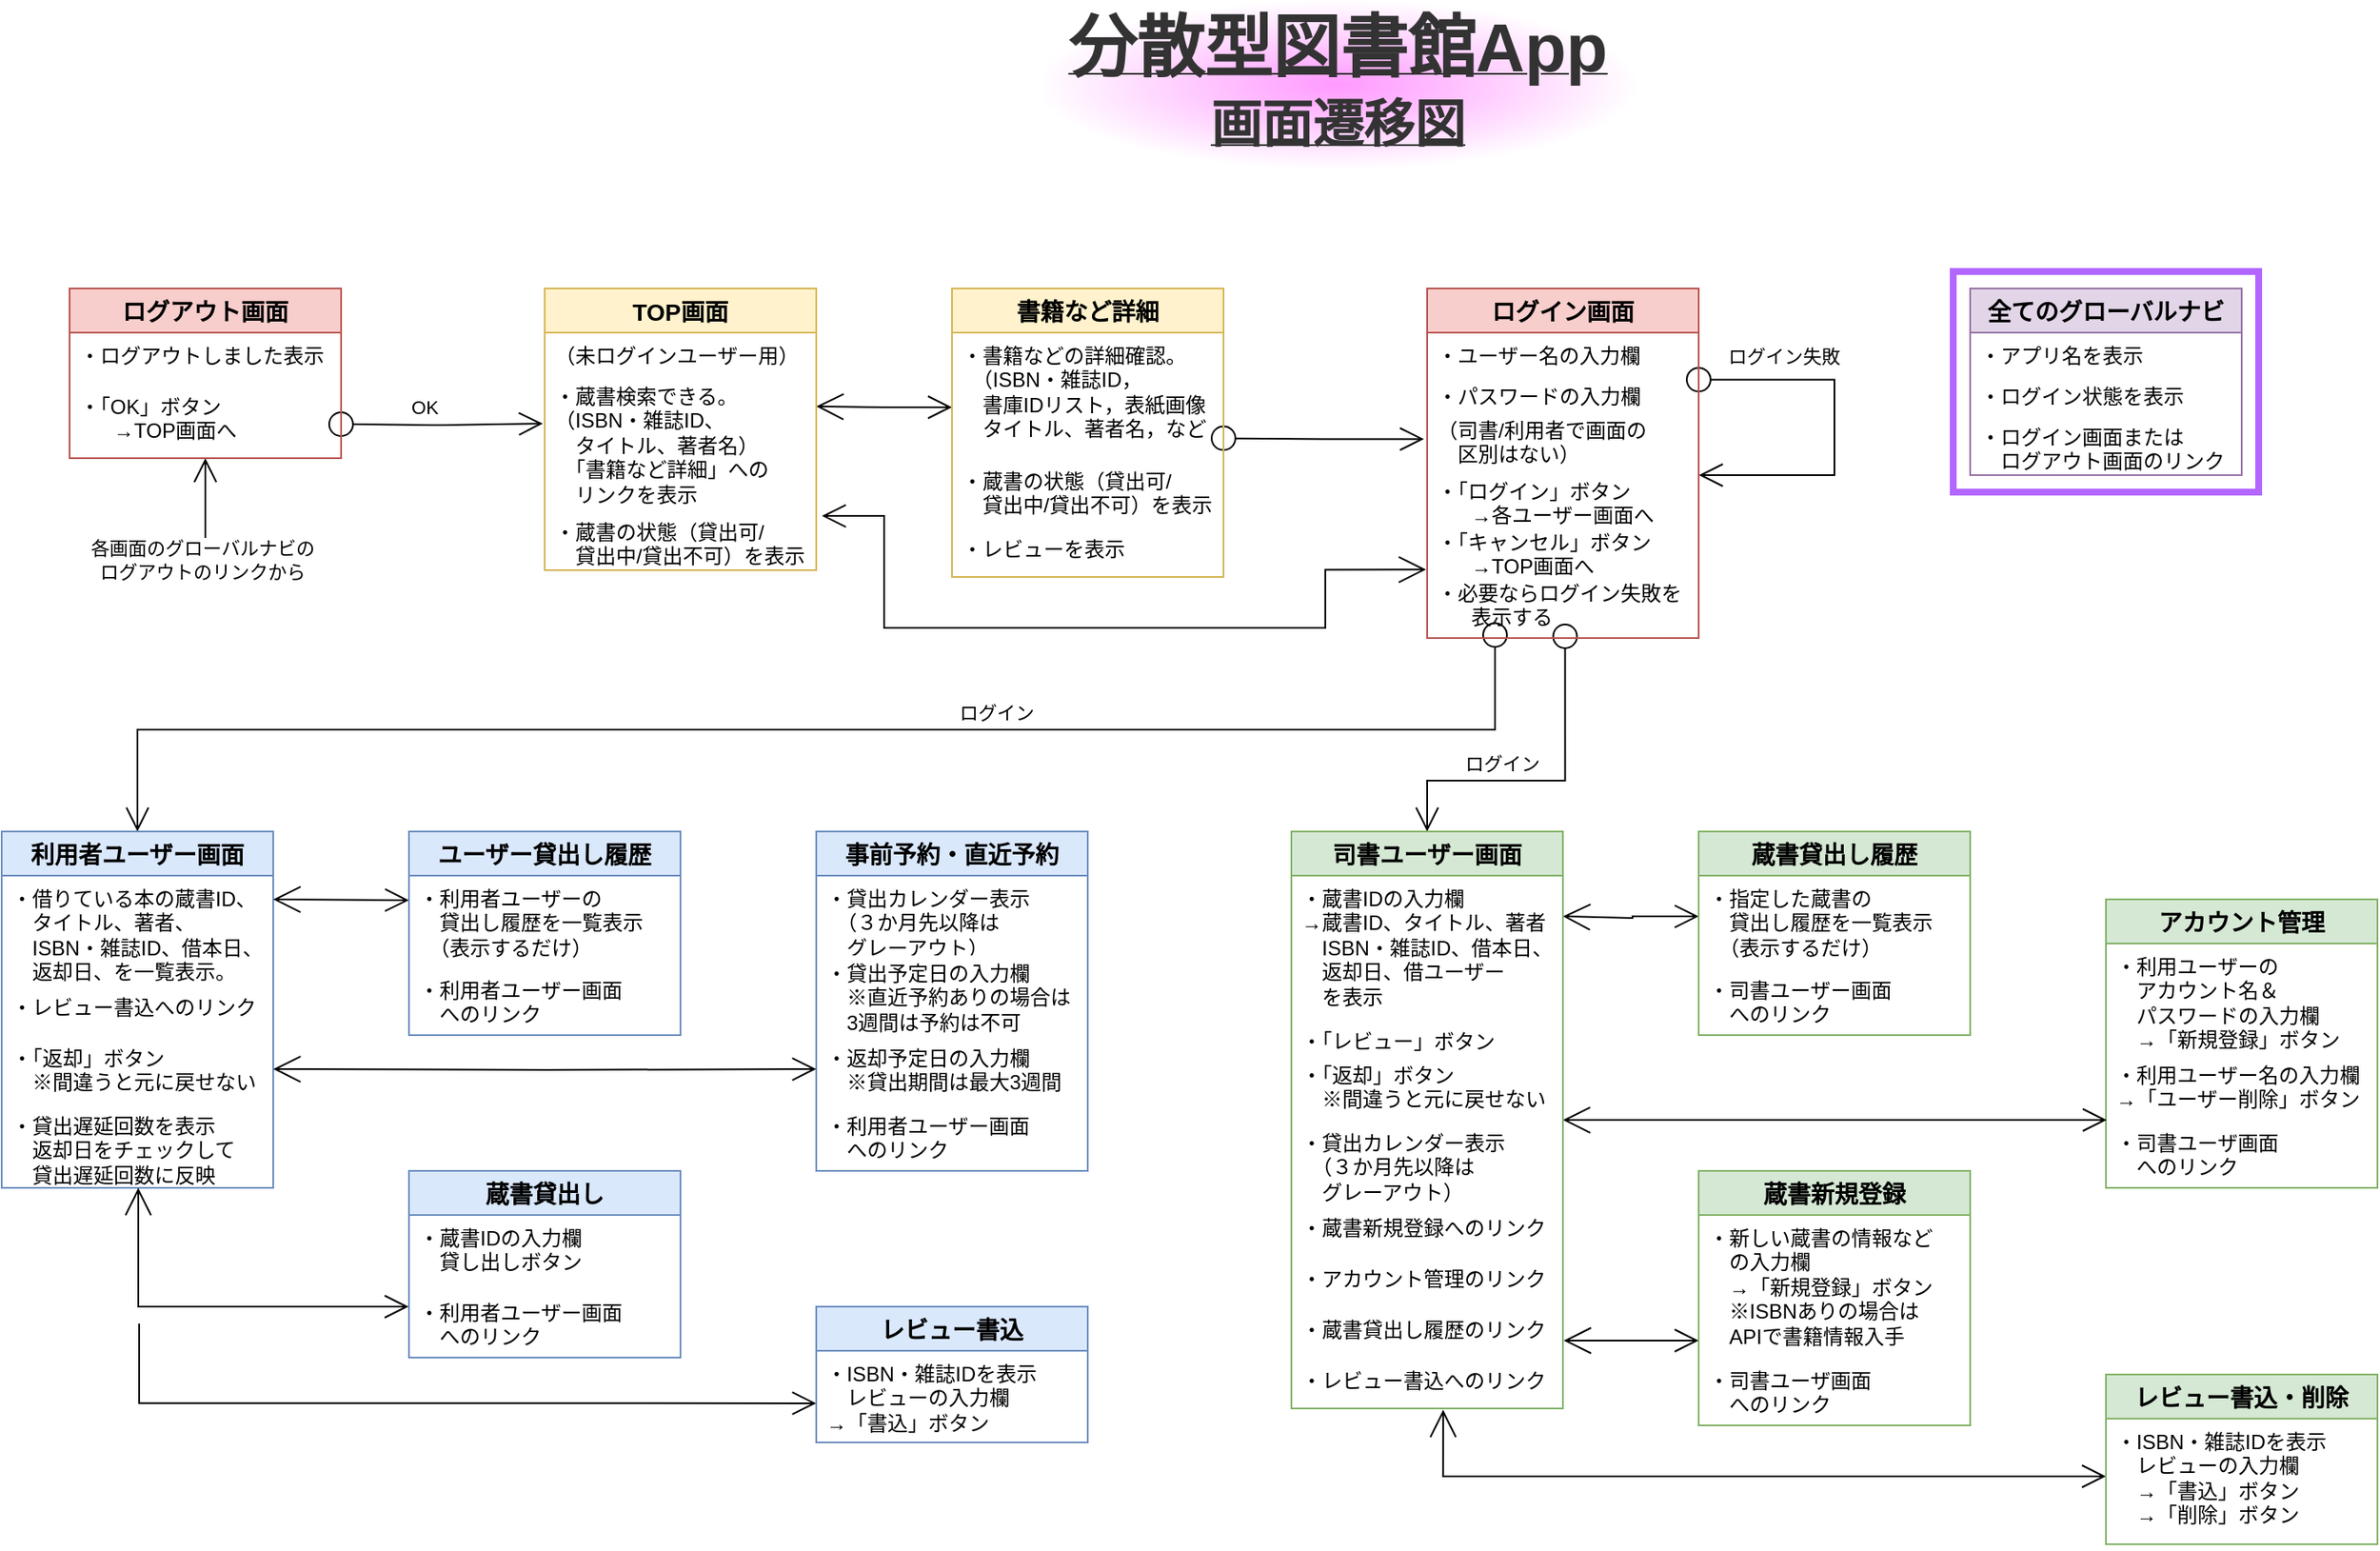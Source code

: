 <mxfile version="26.2.12">
  <diagram name="Page-1" id="efa7a0a1-bf9b-a30e-e6df-94a7791c09e9">
    <mxGraphModel grid="1" page="1" gridSize="10" guides="1" tooltips="1" connect="1" arrows="1" fold="1" pageScale="1" pageWidth="1654" pageHeight="1169" background="none" math="0" shadow="0">
      <root>
        <mxCell id="0" />
        <mxCell id="1" parent="0" />
        <mxCell id="20" value="&lt;p style=&quot;margin: 4px 0px 0px; text-decoration: underline;&quot;&gt;&lt;b style=&quot;&quot;&gt;&lt;font style=&quot;font-size: 40px;&quot;&gt;分散型図書館App&lt;/font&gt;&lt;/b&gt;&lt;/p&gt;&lt;p style=&quot;margin: 4px 0px 0px; text-decoration: underline;&quot;&gt;&lt;b style=&quot;&quot;&gt;&lt;font style=&quot;font-size: 30px;&quot;&gt;画面遷移図&lt;/font&gt;&lt;/b&gt;&lt;/p&gt;" style="verticalAlign=top;align=center;overflow=fill;fontSize=12;fontFamily=Helvetica;html=1;strokeColor=none;shadow=0;fillColor=#FF99FF;rounded=0;fontColor=#333333;gradientColor=#FFFFFF;gradientDirection=radial;glass=0;" vertex="1" parent="1">
          <mxGeometry x="650" y="30" width="355" height="100" as="geometry" />
        </mxCell>
        <mxCell id="cY-1yqoEfhJSKRyBjSnI-115" value="" style="endArrow=open;endSize=12;startArrow=open;startSize=14;startFill=0;edgeStyle=orthogonalEdgeStyle;rounded=0;endFill=0;exitX=1.019;exitY=0.059;exitDx=0;exitDy=0;exitPerimeter=0;" edge="1" parent="1">
          <mxGeometry as="geometry">
            <mxPoint x="520" y="269.473" as="sourcePoint" />
            <mxPoint x="600" y="270" as="targetPoint" />
          </mxGeometry>
        </mxCell>
        <mxCell id="cY-1yqoEfhJSKRyBjSnI-119" value="" style="endArrow=open;endSize=12;startArrow=open;startSize=14;startFill=0;edgeStyle=orthogonalEdgeStyle;rounded=0;endFill=0;exitX=-0.004;exitY=0.872;exitDx=0;exitDy=0;exitPerimeter=0;entryX=1.021;entryY=0.755;entryDx=0;entryDy=0;entryPerimeter=0;" edge="1" parent="1">
          <mxGeometry x="389.36" y="350" as="geometry">
            <mxPoint x="879.36" y="365.68" as="sourcePoint" />
            <mxPoint x="523.36" y="334.013" as="targetPoint" />
            <Array as="points">
              <mxPoint x="820" y="366" />
              <mxPoint x="820" y="400" />
              <mxPoint x="560" y="400" />
              <mxPoint x="560" y="334" />
            </Array>
          </mxGeometry>
        </mxCell>
        <mxCell id="cY-1yqoEfhJSKRyBjSnI-120" value="" style="endArrow=open;endSize=12;startArrow=oval;startSize=14;startFill=0;edgeStyle=orthogonalEdgeStyle;rounded=0;endFill=0;exitX=0.25;exitY=0.956;exitDx=0;exitDy=0;entryX=0.5;entryY=0;entryDx=0;entryDy=0;exitPerimeter=0;" edge="1" parent="1" source="nrbHsKaJ4wWg0wiDeWLV-51" target="nrbHsKaJ4wWg0wiDeWLV-52">
          <mxGeometry as="geometry">
            <mxPoint x="920" y="390" as="sourcePoint" />
            <mxPoint x="240" y="480" as="targetPoint" />
            <Array as="points">
              <mxPoint x="920" y="460" />
              <mxPoint x="120" y="460" />
            </Array>
          </mxGeometry>
        </mxCell>
        <mxCell id="cY-1yqoEfhJSKRyBjSnI-144" value="ログイン" style="edgeLabel;html=1;align=center;verticalAlign=middle;resizable=0;points=[];" vertex="1" connectable="0" parent="cY-1yqoEfhJSKRyBjSnI-120">
          <mxGeometry relative="1" as="geometry">
            <mxPoint x="108" y="-10" as="offset" />
          </mxGeometry>
        </mxCell>
        <mxCell id="cY-1yqoEfhJSKRyBjSnI-124" value="" style="endArrow=open;endSize=12;startArrow=oval;startSize=14;startFill=0;edgeStyle=orthogonalEdgeStyle;rounded=0;endFill=0;entryX=-0.007;entryY=0.37;entryDx=0;entryDy=0;entryPerimeter=0;" edge="1" parent="1" target="nrbHsKaJ4wWg0wiDeWLV-36">
          <mxGeometry as="geometry">
            <mxPoint x="240" y="280" as="sourcePoint" />
            <mxPoint x="360" y="260.53" as="targetPoint" />
          </mxGeometry>
        </mxCell>
        <mxCell id="cY-1yqoEfhJSKRyBjSnI-125" value="OK" style="edgeLabel;html=1;align=center;verticalAlign=middle;resizable=0;points=[];" vertex="1" connectable="0" parent="cY-1yqoEfhJSKRyBjSnI-124">
          <mxGeometry relative="1" as="geometry">
            <mxPoint x="-11" y="-11" as="offset" />
          </mxGeometry>
        </mxCell>
        <mxCell id="cY-1yqoEfhJSKRyBjSnI-131" value="" style="endArrow=open;endSize=12;startArrow=none;startSize=14;startFill=0;edgeStyle=orthogonalEdgeStyle;rounded=0;endFill=0;entryX=0.513;entryY=1.08;entryDx=0;entryDy=0;entryPerimeter=0;" edge="1" parent="1">
          <mxGeometry as="geometry">
            <mxPoint x="160" y="350" as="sourcePoint" />
            <mxPoint x="160" y="300" as="targetPoint" />
          </mxGeometry>
        </mxCell>
        <mxCell id="nrbHsKaJ4wWg0wiDeWLV-94" value="各画面のグローバルナビの&lt;div&gt;ログアウトのリンクから&lt;/div&gt;" style="edgeLabel;html=1;align=center;verticalAlign=middle;resizable=0;points=[];" connectable="0" vertex="1" parent="cY-1yqoEfhJSKRyBjSnI-131">
          <mxGeometry relative="1" as="geometry">
            <mxPoint x="-2" y="35" as="offset" />
          </mxGeometry>
        </mxCell>
        <mxCell id="cY-1yqoEfhJSKRyBjSnI-142" value="" style="endArrow=open;endSize=12;startArrow=oval;startSize=14;startFill=0;edgeStyle=orthogonalEdgeStyle;rounded=0;endFill=0;entryX=0.5;entryY=0;entryDx=0;entryDy=0;exitX=0.508;exitY=0.975;exitDx=0;exitDy=0;exitPerimeter=0;" edge="1" parent="1" source="nrbHsKaJ4wWg0wiDeWLV-51" target="vX_4dW7MwvL4V05lAI9i-48">
          <mxGeometry as="geometry">
            <mxPoint x="960" y="390" as="sourcePoint" />
            <mxPoint x="680" y="520" as="targetPoint" />
            <Array as="points">
              <mxPoint x="961" y="490" />
              <mxPoint x="880" y="490" />
            </Array>
          </mxGeometry>
        </mxCell>
        <mxCell id="cY-1yqoEfhJSKRyBjSnI-145" value="ログイン" style="edgeLabel;html=1;align=center;verticalAlign=middle;resizable=0;points=[];" vertex="1" connectable="0" parent="cY-1yqoEfhJSKRyBjSnI-142">
          <mxGeometry relative="1" as="geometry">
            <mxPoint x="-25" y="-10" as="offset" />
          </mxGeometry>
        </mxCell>
        <mxCell id="WFiMrmYaCdMbcwJMLZAg-29" value="" style="endArrow=open;endSize=12;startArrow=oval;startSize=14;startFill=0;edgeStyle=orthogonalEdgeStyle;rounded=0;endFill=0;exitX=1.018;exitY=0.316;exitDx=0;exitDy=0;exitPerimeter=0;" edge="1" parent="1">
          <mxGeometry as="geometry">
            <mxPoint x="1040" y="253.72" as="sourcePoint" />
            <mxPoint x="1040.12" y="310" as="targetPoint" />
            <Array as="points">
              <mxPoint x="1120" y="254" />
              <mxPoint x="1120" y="310" />
            </Array>
          </mxGeometry>
        </mxCell>
        <mxCell id="WFiMrmYaCdMbcwJMLZAg-30" value="ログイン失敗" style="edgeLabel;html=1;align=center;verticalAlign=middle;resizable=0;points=[];" vertex="1" connectable="0" parent="WFiMrmYaCdMbcwJMLZAg-29">
          <mxGeometry relative="1" as="geometry">
            <mxPoint x="-30" y="-42" as="offset" />
          </mxGeometry>
        </mxCell>
        <mxCell id="mkv9fkLp9Ms-F_vhzMfG-32" value="" style="endArrow=open;endSize=12;startArrow=oval;startSize=14;startFill=0;edgeStyle=orthogonalEdgeStyle;rounded=0;endFill=0;exitX=1.019;exitY=0.059;exitDx=0;exitDy=0;exitPerimeter=0;entryX=-0.012;entryY=0.467;entryDx=0;entryDy=0;entryPerimeter=0;" edge="1" parent="1">
          <mxGeometry as="geometry">
            <mxPoint x="760" y="288.253" as="sourcePoint" />
            <mxPoint x="878.08" y="288.73" as="targetPoint" />
          </mxGeometry>
        </mxCell>
        <mxCell id="nrbHsKaJ4wWg0wiDeWLV-29" value="ログアウト画面" style="swimlane;fontStyle=1;childLayout=stackLayout;horizontal=1;startSize=26;horizontalStack=0;resizeParent=1;resizeParentMax=0;resizeLast=0;collapsible=1;marginBottom=0;align=center;fontSize=14;fillColor=#f8cecc;strokeColor=#b85450;" vertex="1" parent="1">
          <mxGeometry x="80" y="200" width="160" height="100" as="geometry" />
        </mxCell>
        <mxCell id="nrbHsKaJ4wWg0wiDeWLV-30" value="&lt;span style=&quot;text-wrap-mode: nowrap;&quot;&gt;・ログアウトしました表示&lt;/span&gt;" style="text;strokeColor=none;fillColor=none;spacingLeft=4;spacingRight=4;overflow=hidden;rotatable=0;points=[[0,0.5],[1,0.5]];portConstraint=eastwest;fontSize=12;whiteSpace=wrap;html=1;" vertex="1" parent="nrbHsKaJ4wWg0wiDeWLV-29">
          <mxGeometry y="26" width="160" height="30" as="geometry" />
        </mxCell>
        <mxCell id="nrbHsKaJ4wWg0wiDeWLV-32" value="・&lt;span style=&quot;background-color: transparent; text-wrap-mode: nowrap; color: light-dark(rgb(0, 0, 0), rgb(255, 255, 255));&quot;&gt;「OK」ボタン&lt;/span&gt;&lt;p style=&quot;text-wrap-mode: nowrap; margin: 0px 0px 0px 8px;&quot;&gt;　→TOP画面へ&lt;/p&gt;" style="text;strokeColor=none;fillColor=none;spacingLeft=4;spacingRight=4;overflow=hidden;rotatable=0;points=[[0,0.5],[1,0.5]];portConstraint=eastwest;fontSize=12;whiteSpace=wrap;html=1;" vertex="1" parent="nrbHsKaJ4wWg0wiDeWLV-29">
          <mxGeometry y="56" width="160" height="44" as="geometry" />
        </mxCell>
        <mxCell id="nrbHsKaJ4wWg0wiDeWLV-33" value="TOP画面" style="swimlane;fontStyle=1;childLayout=stackLayout;horizontal=1;startSize=26;horizontalStack=0;resizeParent=1;resizeParentMax=0;resizeLast=0;collapsible=1;marginBottom=0;align=center;fontSize=14;fillColor=#fff2cc;strokeColor=#d6b656;" vertex="1" parent="1">
          <mxGeometry x="360" y="200" width="160" height="166" as="geometry" />
        </mxCell>
        <mxCell id="nrbHsKaJ4wWg0wiDeWLV-34" value="&lt;span style=&quot;text-wrap-mode: nowrap;&quot;&gt;（未ログインユーザー用）&lt;/span&gt;" style="text;strokeColor=none;fillColor=none;spacingLeft=4;spacingRight=4;overflow=hidden;rotatable=0;points=[[0,0.5],[1,0.5]];portConstraint=eastwest;fontSize=12;whiteSpace=wrap;html=1;" vertex="1" parent="nrbHsKaJ4wWg0wiDeWLV-33">
          <mxGeometry y="26" width="160" height="24" as="geometry" />
        </mxCell>
        <mxCell id="nrbHsKaJ4wWg0wiDeWLV-36" value="・&lt;span style=&quot;text-wrap-mode: nowrap;&quot;&gt;蔵書検索できる。&lt;/span&gt;&lt;div&gt;&lt;span style=&quot;text-wrap-mode: nowrap; background-color: transparent; color: light-dark(rgb(0, 0, 0), rgb(255, 255, 255));&quot;&gt;（&lt;/span&gt;&lt;span style=&quot;text-wrap-mode: nowrap; background-color: transparent; color: light-dark(rgb(0, 0, 0), rgb(255, 255, 255));&quot;&gt;ISBN・雑誌ID、&lt;/span&gt;&lt;/div&gt;&lt;div&gt;&lt;span style=&quot;text-wrap-mode: nowrap; background-color: transparent; color: light-dark(rgb(0, 0, 0), rgb(255, 255, 255));&quot;&gt;　タイトル、著者名&lt;/span&gt;&lt;span style=&quot;text-wrap-mode: nowrap; background-color: transparent; color: light-dark(rgb(0, 0, 0), rgb(255, 255, 255));&quot;&gt;）&lt;/span&gt;&lt;/div&gt;&lt;div&gt;&lt;span style=&quot;background-color: transparent; color: light-dark(rgb(0, 0, 0), rgb(255, 255, 255)); text-wrap-mode: nowrap;&quot;&gt;　「書籍など詳細」への&lt;/span&gt;&lt;/div&gt;&lt;div&gt;&lt;span style=&quot;background-color: transparent; color: light-dark(rgb(0, 0, 0), rgb(255, 255, 255)); text-wrap-mode: nowrap;&quot;&gt;　リンクを表示&lt;/span&gt;&lt;/div&gt;" style="text;strokeColor=none;fillColor=none;spacingLeft=4;spacingRight=4;overflow=hidden;rotatable=0;points=[[0,0.5],[1,0.5]];portConstraint=eastwest;fontSize=12;whiteSpace=wrap;html=1;" vertex="1" parent="nrbHsKaJ4wWg0wiDeWLV-33">
          <mxGeometry y="50" width="160" height="80" as="geometry" />
        </mxCell>
        <mxCell id="nrbHsKaJ4wWg0wiDeWLV-35" value="・&lt;span style=&quot;text-wrap-mode: nowrap; background-color: transparent; color: light-dark(rgb(0, 0, 0), rgb(255, 255, 255));&quot;&gt;蔵書の状態（貸出可/&lt;/span&gt;&lt;div&gt;&lt;span style=&quot;text-wrap-mode: nowrap; background-color: transparent; color: light-dark(rgb(0, 0, 0), rgb(255, 255, 255));&quot;&gt;　貸出中/&lt;/span&gt;&lt;span style=&quot;text-wrap-mode: nowrap; background-color: transparent; color: light-dark(rgb(0, 0, 0), rgb(255, 255, 255));&quot;&gt;貸出不可）を表示&lt;/span&gt;&lt;/div&gt;" style="text;strokeColor=none;fillColor=none;spacingLeft=4;spacingRight=4;overflow=hidden;rotatable=0;points=[[0,0.5],[1,0.5]];portConstraint=eastwest;fontSize=12;whiteSpace=wrap;html=1;" vertex="1" parent="nrbHsKaJ4wWg0wiDeWLV-33">
          <mxGeometry y="130" width="160" height="36" as="geometry" />
        </mxCell>
        <mxCell id="nrbHsKaJ4wWg0wiDeWLV-39" value="書籍など詳細" style="swimlane;fontStyle=1;childLayout=stackLayout;horizontal=1;startSize=26;horizontalStack=0;resizeParent=1;resizeParentMax=0;resizeLast=0;collapsible=1;marginBottom=0;align=center;fontSize=14;fillColor=#fff2cc;strokeColor=#d6b656;" vertex="1" parent="1">
          <mxGeometry x="600" y="200" width="160" height="170" as="geometry" />
        </mxCell>
        <mxCell id="nrbHsKaJ4wWg0wiDeWLV-40" value="&lt;span style=&quot;text-wrap-mode: nowrap;&quot;&gt;・&lt;/span&gt;&lt;span style=&quot;background-color: transparent; color: light-dark(rgb(0, 0, 0), rgb(255, 255, 255)); text-wrap-mode: nowrap;&quot;&gt;書籍などの詳細確認。&lt;/span&gt;&lt;div&gt;&lt;span style=&quot;text-wrap-mode: nowrap; background-color: transparent; color: light-dark(rgb(0, 0, 0), rgb(255, 255, 255));&quot;&gt;　（ISBN・雑誌ID，&lt;/span&gt;&lt;/div&gt;&lt;div&gt;&lt;span style=&quot;text-wrap-mode: nowrap; background-color: transparent; color: light-dark(rgb(0, 0, 0), rgb(255, 255, 255));&quot;&gt;　書庫IDリスト，表紙画像&lt;/span&gt;&lt;/div&gt;&lt;div&gt;&lt;span style=&quot;background-color: transparent; text-wrap-mode: nowrap; color: light-dark(rgb(0, 0, 0), rgb(255, 255, 255));&quot;&gt;　タイトル、著者名，など&lt;/span&gt;&lt;/div&gt;" style="text;strokeColor=none;fillColor=none;spacingLeft=4;spacingRight=4;overflow=hidden;rotatable=0;points=[[0,0.5],[1,0.5]];portConstraint=eastwest;fontSize=12;whiteSpace=wrap;html=1;" vertex="1" parent="nrbHsKaJ4wWg0wiDeWLV-39">
          <mxGeometry y="26" width="160" height="74" as="geometry" />
        </mxCell>
        <mxCell id="iXQRbrCyZmEMHn_0jFZ1-22" value="・&lt;span style=&quot;text-wrap-mode: nowrap; background-color: transparent; color: light-dark(rgb(0, 0, 0), rgb(255, 255, 255));&quot;&gt;蔵書の状態（貸出可/&lt;/span&gt;&lt;div&gt;&lt;span style=&quot;text-wrap-mode: nowrap; background-color: transparent; color: light-dark(rgb(0, 0, 0), rgb(255, 255, 255));&quot;&gt;　貸出中/&lt;/span&gt;&lt;span style=&quot;text-wrap-mode: nowrap; background-color: transparent; color: light-dark(rgb(0, 0, 0), rgb(255, 255, 255));&quot;&gt;貸出不可）を表示&lt;/span&gt;&lt;/div&gt;" style="text;strokeColor=none;fillColor=none;spacingLeft=4;spacingRight=4;overflow=hidden;rotatable=0;points=[[0,0.5],[1,0.5]];portConstraint=eastwest;fontSize=12;whiteSpace=wrap;html=1;" vertex="1" parent="nrbHsKaJ4wWg0wiDeWLV-39">
          <mxGeometry y="100" width="160" height="40" as="geometry" />
        </mxCell>
        <mxCell id="iXQRbrCyZmEMHn_0jFZ1-20" value="・レビュー&lt;span style=&quot;background-color: transparent; color: light-dark(rgb(0, 0, 0), rgb(255, 255, 255)); text-wrap-mode: nowrap;&quot;&gt;を表示&lt;/span&gt;" style="text;strokeColor=none;fillColor=none;spacingLeft=4;spacingRight=4;overflow=hidden;rotatable=0;points=[[0,0.5],[1,0.5]];portConstraint=eastwest;fontSize=12;whiteSpace=wrap;html=1;" vertex="1" parent="nrbHsKaJ4wWg0wiDeWLV-39">
          <mxGeometry y="140" width="160" height="30" as="geometry" />
        </mxCell>
        <mxCell id="nrbHsKaJ4wWg0wiDeWLV-45" value="ログイン画面" style="swimlane;fontStyle=1;childLayout=stackLayout;horizontal=1;startSize=26;horizontalStack=0;resizeParent=1;resizeParentMax=0;resizeLast=0;collapsible=1;marginBottom=0;align=center;fontSize=14;fillColor=#f8cecc;strokeColor=#b85450;" vertex="1" parent="1">
          <mxGeometry x="880" y="200" width="160" height="206" as="geometry" />
        </mxCell>
        <mxCell id="nrbHsKaJ4wWg0wiDeWLV-46" value="&lt;span style=&quot;text-wrap-mode: nowrap;&quot;&gt;・&lt;/span&gt;&lt;span style=&quot;text-wrap-mode: nowrap;&quot;&gt;ユーザー名の入力欄&lt;/span&gt;" style="text;strokeColor=none;fillColor=none;spacingLeft=4;spacingRight=4;overflow=hidden;rotatable=0;points=[[0,0.5],[1,0.5]];portConstraint=eastwest;fontSize=12;whiteSpace=wrap;html=1;" vertex="1" parent="nrbHsKaJ4wWg0wiDeWLV-45">
          <mxGeometry y="26" width="160" height="24" as="geometry" />
        </mxCell>
        <mxCell id="nrbHsKaJ4wWg0wiDeWLV-47" value="・&lt;span style=&quot;text-wrap-mode: nowrap;&quot;&gt;パスワードの入力欄&lt;/span&gt;" style="text;strokeColor=none;fillColor=none;spacingLeft=4;spacingRight=4;overflow=hidden;rotatable=0;points=[[0,0.5],[1,0.5]];portConstraint=eastwest;fontSize=12;whiteSpace=wrap;html=1;" vertex="1" parent="nrbHsKaJ4wWg0wiDeWLV-45">
          <mxGeometry y="50" width="160" height="20" as="geometry" />
        </mxCell>
        <mxCell id="nrbHsKaJ4wWg0wiDeWLV-48" value="&lt;span style=&quot;color: light-dark(rgb(0, 0, 0), rgb(237, 237, 237)); background-color: transparent;&quot;&gt;（&lt;/span&gt;&lt;span style=&quot;color: light-dark(rgb(0, 0, 0), rgb(237, 237, 237)); text-wrap-mode: nowrap; background-color: transparent;&quot;&gt;司書/利用者で画面の&lt;/span&gt;&lt;div&gt;&lt;span style=&quot;color: light-dark(rgb(0, 0, 0), rgb(237, 237, 237)); text-wrap-mode: nowrap; background-color: transparent;&quot;&gt;　区別はない）&lt;/span&gt;&lt;/div&gt;" style="text;strokeColor=none;fillColor=none;spacingLeft=4;spacingRight=4;overflow=hidden;rotatable=0;points=[[0,0.5],[1,0.5]];portConstraint=eastwest;fontSize=12;whiteSpace=wrap;html=1;" vertex="1" parent="nrbHsKaJ4wWg0wiDeWLV-45">
          <mxGeometry y="70" width="160" height="36" as="geometry" />
        </mxCell>
        <mxCell id="nrbHsKaJ4wWg0wiDeWLV-49" value="・&lt;span style=&quot;color: light-dark(rgb(0, 0, 0), rgb(237, 237, 237)); text-wrap-mode: nowrap; background-color: transparent;&quot;&gt;「ログイン」ボタン&lt;/span&gt;&lt;p style=&quot;text-wrap-mode: nowrap; margin: 0px 0px 0px 8px;&quot;&gt;&lt;font style=&quot;color: rgb(0, 0, 0);&quot;&gt;　→各ユーザー画面へ&lt;/font&gt;&lt;/p&gt;" style="text;strokeColor=none;fillColor=none;spacingLeft=4;spacingRight=4;overflow=hidden;rotatable=0;points=[[0,0.5],[1,0.5]];portConstraint=eastwest;fontSize=12;whiteSpace=wrap;html=1;" vertex="1" parent="nrbHsKaJ4wWg0wiDeWLV-45">
          <mxGeometry y="106" width="160" height="30" as="geometry" />
        </mxCell>
        <mxCell id="nrbHsKaJ4wWg0wiDeWLV-50" value="・&lt;span style=&quot;color: light-dark(rgb(0, 0, 0), rgb(237, 237, 237)); text-wrap-mode: nowrap; background-color: transparent;&quot;&gt;「キャンセル」ボタン&lt;/span&gt;&lt;p style=&quot;text-wrap-mode: nowrap; margin: 0px 0px 0px 8px;&quot;&gt;&lt;font style=&quot;color: rgb(0, 0, 0);&quot;&gt;　→TOP画面へ&lt;/font&gt;&lt;/p&gt;" style="text;strokeColor=none;fillColor=none;spacingLeft=4;spacingRight=4;overflow=hidden;rotatable=0;points=[[0,0.5],[1,0.5]];portConstraint=eastwest;fontSize=12;whiteSpace=wrap;html=1;" vertex="1" parent="nrbHsKaJ4wWg0wiDeWLV-45">
          <mxGeometry y="136" width="160" height="30" as="geometry" />
        </mxCell>
        <mxCell id="nrbHsKaJ4wWg0wiDeWLV-51" value="・&lt;span style=&quot;color: light-dark(rgb(0, 0, 0), rgb(237, 237, 237)); text-wrap-mode: nowrap; background-color: transparent;&quot;&gt;必要ならログイン失敗を&lt;/span&gt;&lt;p style=&quot;text-wrap-mode: nowrap; margin: 0px 0px 0px 8px;&quot;&gt;&lt;font style=&quot;color: rgb(0, 0, 0);&quot;&gt;　表示する&lt;/font&gt;&lt;/p&gt;" style="text;strokeColor=none;fillColor=none;spacingLeft=4;spacingRight=4;overflow=hidden;rotatable=0;points=[[0,0.5],[1,0.5]];portConstraint=eastwest;fontSize=12;whiteSpace=wrap;html=1;" vertex="1" parent="nrbHsKaJ4wWg0wiDeWLV-45">
          <mxGeometry y="166" width="160" height="40" as="geometry" />
        </mxCell>
        <mxCell id="nrbHsKaJ4wWg0wiDeWLV-52" value="利用者ユーザー画面" style="swimlane;fontStyle=1;childLayout=stackLayout;horizontal=1;startSize=26;horizontalStack=0;resizeParent=1;resizeParentMax=0;resizeLast=0;collapsible=1;marginBottom=0;align=center;fontSize=14;fillColor=#dae8fc;strokeColor=#6c8ebf;" vertex="1" parent="1">
          <mxGeometry x="40" y="520" width="160" height="210" as="geometry" />
        </mxCell>
        <mxCell id="nrbHsKaJ4wWg0wiDeWLV-53" value="&lt;span style=&quot;text-wrap-mode: nowrap;&quot;&gt;・&lt;/span&gt;&lt;span style=&quot;text-wrap-mode: nowrap; background-color: transparent; color: light-dark(rgb(0, 0, 0), rgb(255, 255, 255));&quot;&gt;借りている本の蔵書ID、&lt;/span&gt;&lt;div&gt;&lt;span style=&quot;text-wrap-mode: nowrap; background-color: transparent; color: light-dark(rgb(0, 0, 0), rgb(255, 255, 255));&quot;&gt;　タイトル、&lt;/span&gt;&lt;span style=&quot;text-wrap-mode: nowrap; background-color: transparent; color: light-dark(rgb(0, 0, 0), rgb(255, 255, 255));&quot;&gt;著者、&lt;/span&gt;&lt;/div&gt;&lt;div&gt;&lt;span style=&quot;text-wrap-mode: nowrap; background-color: transparent; color: light-dark(rgb(0, 0, 0), rgb(255, 255, 255));&quot;&gt;　ISBN・雑誌ID、&lt;/span&gt;&lt;span style=&quot;background-color: transparent; color: light-dark(rgb(0, 0, 0), rgb(255, 255, 255)); text-wrap-mode: nowrap;&quot;&gt;借本日、&lt;/span&gt;&lt;/div&gt;&lt;div&gt;&lt;span style=&quot;background-color: transparent; color: light-dark(rgb(0, 0, 0), rgb(255, 255, 255)); text-wrap-mode: nowrap;&quot;&gt;　&lt;/span&gt;&lt;span style=&quot;background-color: transparent; color: light-dark(rgb(0, 0, 0), rgb(255, 255, 255)); text-wrap-mode: nowrap;&quot;&gt;返却日、&lt;/span&gt;&lt;span style=&quot;background-color: transparent; color: light-dark(rgb(0, 0, 0), rgb(255, 255, 255)); text-wrap-mode: nowrap;&quot;&gt;を&lt;/span&gt;&lt;span style=&quot;background-color: transparent; color: light-dark(rgb(0, 0, 0), rgb(255, 255, 255)); text-wrap-mode: nowrap;&quot;&gt;一覧表示。&lt;/span&gt;&lt;/div&gt;" style="text;strokeColor=none;fillColor=none;spacingLeft=4;spacingRight=4;overflow=hidden;rotatable=0;points=[[0,0.5],[1,0.5]];portConstraint=eastwest;fontSize=12;whiteSpace=wrap;html=1;" vertex="1" parent="nrbHsKaJ4wWg0wiDeWLV-52">
          <mxGeometry y="26" width="160" height="64" as="geometry" />
        </mxCell>
        <mxCell id="vX_4dW7MwvL4V05lAI9i-63" value="・&lt;span style=&quot;background-color: transparent; text-wrap-mode: nowrap; color: light-dark(rgb(0, 0, 0), rgb(255, 255, 255));&quot;&gt;レビュー書込へのリンク&lt;/span&gt;" style="text;strokeColor=none;fillColor=none;spacingLeft=4;spacingRight=4;overflow=hidden;rotatable=0;points=[[0,0.5],[1,0.5]];portConstraint=eastwest;fontSize=12;whiteSpace=wrap;html=1;" vertex="1" parent="nrbHsKaJ4wWg0wiDeWLV-52">
          <mxGeometry y="90" width="160" height="30" as="geometry" />
        </mxCell>
        <mxCell id="nrbHsKaJ4wWg0wiDeWLV-55" value="・&lt;span style=&quot;background-color: transparent; text-wrap-mode: nowrap; color: light-dark(rgb(0, 0, 0), rgb(255, 255, 255));&quot;&gt;「返却」ボタン&lt;/span&gt;&lt;div&gt;&lt;span style=&quot;background-color: transparent; text-wrap-mode: nowrap; color: light-dark(rgb(0, 0, 0), rgb(255, 255, 255));&quot;&gt;　※間違うと元に戻せない&lt;/span&gt;&lt;/div&gt;" style="text;strokeColor=none;fillColor=none;spacingLeft=4;spacingRight=4;overflow=hidden;rotatable=0;points=[[0,0.5],[1,0.5]];portConstraint=eastwest;fontSize=12;whiteSpace=wrap;html=1;" vertex="1" parent="nrbHsKaJ4wWg0wiDeWLV-52">
          <mxGeometry y="120" width="160" height="40" as="geometry" />
        </mxCell>
        <mxCell id="nrbHsKaJ4wWg0wiDeWLV-56" value="・&lt;span style=&quot;text-wrap-mode: nowrap;&quot;&gt;貸出遅延回数を表示&lt;/span&gt;&lt;div&gt;&lt;span style=&quot;background-color: transparent; text-wrap-mode: nowrap; color: light-dark(rgb(0, 0, 0), rgb(255, 255, 255));&quot;&gt;　&lt;/span&gt;&lt;span style=&quot;background-color: transparent; text-wrap-mode: nowrap; color: light-dark(rgb(0, 0, 0), rgb(255, 255, 255));&quot;&gt;返却日をチェックして&lt;/span&gt;&lt;/div&gt;&lt;div&gt;&lt;span style=&quot;background-color: transparent; text-wrap-mode: nowrap; color: light-dark(rgb(0, 0, 0), rgb(255, 255, 255));&quot;&gt;　貸出遅延回数に反映&lt;/span&gt;&lt;/div&gt;" style="text;strokeColor=none;fillColor=none;spacingLeft=4;spacingRight=4;overflow=hidden;rotatable=0;points=[[0,0.5],[1,0.5]];portConstraint=eastwest;fontSize=12;whiteSpace=wrap;html=1;" vertex="1" parent="nrbHsKaJ4wWg0wiDeWLV-52">
          <mxGeometry y="160" width="160" height="50" as="geometry" />
        </mxCell>
        <mxCell id="nrbHsKaJ4wWg0wiDeWLV-57" value="事前予約・直近予約" style="swimlane;fontStyle=1;childLayout=stackLayout;horizontal=1;startSize=26;horizontalStack=0;resizeParent=1;resizeParentMax=0;resizeLast=0;collapsible=1;marginBottom=0;align=center;fontSize=14;fillColor=#dae8fc;strokeColor=#6c8ebf;" vertex="1" parent="1">
          <mxGeometry x="520" y="520" width="160" height="200" as="geometry" />
        </mxCell>
        <mxCell id="nrbHsKaJ4wWg0wiDeWLV-58" value="&lt;span style=&quot;text-wrap-mode: nowrap;&quot;&gt;・貸出カレンダー表示&lt;/span&gt;&lt;div&gt;&lt;span style=&quot;text-wrap-mode: nowrap;&quot;&gt;　（３か月先以降は&lt;/span&gt;&lt;/div&gt;&lt;div&gt;&lt;span style=&quot;text-wrap-mode: nowrap;&quot;&gt;　グレーアウト）&lt;/span&gt;&lt;/div&gt;" style="text;strokeColor=none;fillColor=none;spacingLeft=4;spacingRight=4;overflow=hidden;rotatable=0;points=[[0,0.5],[1,0.5]];portConstraint=eastwest;fontSize=12;whiteSpace=wrap;html=1;" vertex="1" parent="nrbHsKaJ4wWg0wiDeWLV-57">
          <mxGeometry y="26" width="160" height="44" as="geometry" />
        </mxCell>
        <mxCell id="nrbHsKaJ4wWg0wiDeWLV-69" value="・&lt;span style=&quot;text-wrap-mode: nowrap;&quot;&gt;貸出予定日の入力欄&lt;/span&gt;&lt;div&gt;&lt;span style=&quot;text-wrap-mode: nowrap;&quot;&gt;　※直近予約ありの場合は&lt;/span&gt;&lt;/div&gt;&lt;div&gt;&lt;span style=&quot;text-wrap-mode: nowrap;&quot;&gt;　3週間は予約は不可&lt;/span&gt;&lt;/div&gt;" style="text;strokeColor=none;fillColor=none;spacingLeft=4;spacingRight=4;overflow=hidden;rotatable=0;points=[[0,0.5],[1,0.5]];portConstraint=eastwest;fontSize=12;whiteSpace=wrap;html=1;" vertex="1" parent="nrbHsKaJ4wWg0wiDeWLV-57">
          <mxGeometry y="70" width="160" height="50" as="geometry" />
        </mxCell>
        <mxCell id="nrbHsKaJ4wWg0wiDeWLV-59" value="・返却&lt;span style=&quot;text-wrap-mode: nowrap;&quot;&gt;予定日の入力欄&lt;/span&gt;&lt;div&gt;&lt;span style=&quot;text-wrap-mode: nowrap;&quot;&gt;　※貸出期間は最大3週間&lt;/span&gt;&lt;/div&gt;" style="text;strokeColor=none;fillColor=none;spacingLeft=4;spacingRight=4;overflow=hidden;rotatable=0;points=[[0,0.5],[1,0.5]];portConstraint=eastwest;fontSize=12;whiteSpace=wrap;html=1;" vertex="1" parent="nrbHsKaJ4wWg0wiDeWLV-57">
          <mxGeometry y="120" width="160" height="40" as="geometry" />
        </mxCell>
        <mxCell id="nrbHsKaJ4wWg0wiDeWLV-100" value="・利用者ユーザー画面&lt;div&gt;　へのリンク&lt;/div&gt;" style="text;strokeColor=none;fillColor=none;spacingLeft=4;spacingRight=4;overflow=hidden;rotatable=0;points=[[0,0.5],[1,0.5]];portConstraint=eastwest;fontSize=12;whiteSpace=wrap;html=1;" vertex="1" parent="nrbHsKaJ4wWg0wiDeWLV-57">
          <mxGeometry y="160" width="160" height="40" as="geometry" />
        </mxCell>
        <mxCell id="nrbHsKaJ4wWg0wiDeWLV-70" value="アカウント管理" style="swimlane;fontStyle=1;childLayout=stackLayout;horizontal=1;startSize=26;horizontalStack=0;resizeParent=1;resizeParentMax=0;resizeLast=0;collapsible=1;marginBottom=0;align=center;fontSize=14;fillColor=#d5e8d4;strokeColor=#82b366;" vertex="1" parent="1">
          <mxGeometry x="1280" y="560" width="160" height="170" as="geometry" />
        </mxCell>
        <mxCell id="nrbHsKaJ4wWg0wiDeWLV-72" value="&lt;span style=&quot;text-wrap-mode: nowrap;&quot;&gt;・&lt;/span&gt;&lt;span style=&quot;text-wrap-mode: nowrap; background-color: transparent; color: light-dark(rgb(0, 0, 0), rgb(255, 255, 255));&quot;&gt;利用&lt;/span&gt;&lt;span style=&quot;text-wrap-mode: nowrap; background-color: transparent; color: light-dark(rgb(0, 0, 0), rgb(255, 255, 255));&quot;&gt;ユーザーの&lt;/span&gt;&lt;div&gt;&lt;span style=&quot;text-wrap-mode: nowrap; background-color: transparent; color: light-dark(rgb(0, 0, 0), rgb(255, 255, 255));&quot;&gt;　アカウント名＆&lt;/span&gt;&lt;/div&gt;&lt;div&gt;&lt;span style=&quot;text-wrap-mode: nowrap; background-color: transparent; color: light-dark(rgb(0, 0, 0), rgb(255, 255, 255));&quot;&gt;　パスワード&lt;/span&gt;&lt;span style=&quot;background-color: transparent; text-wrap-mode: nowrap; color: light-dark(rgb(0, 0, 0), rgb(255, 255, 255));&quot;&gt;の入力欄&lt;/span&gt;&lt;/div&gt;&lt;div&gt;&lt;span style=&quot;background-color: transparent; text-wrap-mode: nowrap; color: light-dark(rgb(0, 0, 0), rgb(255, 255, 255));&quot;&gt;　→&lt;/span&gt;&lt;span style=&quot;text-wrap-mode: nowrap; background-color: transparent; color: light-dark(rgb(0, 0, 0), rgb(255, 255, 255));&quot;&gt;「新規登録」ボタン&lt;/span&gt;&lt;/div&gt;" style="text;strokeColor=none;fillColor=none;spacingLeft=4;spacingRight=4;overflow=hidden;rotatable=0;points=[[0,0.5],[1,0.5]];portConstraint=eastwest;fontSize=12;whiteSpace=wrap;html=1;" vertex="1" parent="nrbHsKaJ4wWg0wiDeWLV-70">
          <mxGeometry y="26" width="160" height="64" as="geometry" />
        </mxCell>
        <mxCell id="nrbHsKaJ4wWg0wiDeWLV-73" value="&lt;span style=&quot;text-wrap-mode: nowrap;&quot;&gt;・&lt;/span&gt;&lt;span style=&quot;color: light-dark(rgb(0, 0, 0), rgb(255, 255, 255)); text-wrap-mode: nowrap; background-color: transparent;&quot;&gt;利用&lt;/span&gt;&lt;span style=&quot;color: light-dark(rgb(0, 0, 0), rgb(255, 255, 255)); text-wrap-mode: nowrap; background-color: transparent;&quot;&gt;ユーザー名の入力欄&lt;/span&gt;&lt;div&gt;&lt;span style=&quot;text-wrap-mode: nowrap; background-color: transparent; color: light-dark(rgb(0, 0, 0), rgb(255, 255, 255));&quot;&gt;→「ユーザー&lt;/span&gt;&lt;span style=&quot;text-wrap-mode: nowrap; background-color: transparent; color: light-dark(rgb(0, 0, 0), rgb(255, 255, 255));&quot;&gt;削除」ボタン&lt;/span&gt;&lt;/div&gt;" style="text;strokeColor=none;fillColor=none;spacingLeft=4;spacingRight=4;overflow=hidden;rotatable=0;points=[[0,0.5],[1,0.5]];portConstraint=eastwest;fontSize=12;whiteSpace=wrap;html=1;" vertex="1" parent="nrbHsKaJ4wWg0wiDeWLV-70">
          <mxGeometry y="90" width="160" height="40" as="geometry" />
        </mxCell>
        <mxCell id="nrbHsKaJ4wWg0wiDeWLV-74" value="・&lt;span style=&quot;text-wrap-mode: nowrap;&quot;&gt;司書ユーザ画面&lt;/span&gt;&lt;div&gt;&lt;span style=&quot;background-color: transparent; text-wrap-mode: nowrap; color: light-dark(rgb(0, 0, 0), rgb(255, 255, 255));&quot;&gt;　へのリンク&lt;/span&gt;&lt;/div&gt;" style="text;strokeColor=none;fillColor=none;spacingLeft=4;spacingRight=4;overflow=hidden;rotatable=0;points=[[0,0.5],[1,0.5]];portConstraint=eastwest;fontSize=12;whiteSpace=wrap;html=1;" vertex="1" parent="nrbHsKaJ4wWg0wiDeWLV-70">
          <mxGeometry y="130" width="160" height="40" as="geometry" />
        </mxCell>
        <mxCell id="nrbHsKaJ4wWg0wiDeWLV-93" value="" style="verticalLabelPosition=bottom;verticalAlign=top;html=1;shape=mxgraph.basic.rect;fillColor2=none;strokeWidth=4;size=20;indent=5;fillColor=none;strokeColor=#B266FF;" vertex="1" parent="1">
          <mxGeometry x="1190" y="190" width="180" height="130" as="geometry" />
        </mxCell>
        <mxCell id="nrbHsKaJ4wWg0wiDeWLV-85" value="全てのグローバルナビ" style="swimlane;fontStyle=1;childLayout=stackLayout;horizontal=1;startSize=26;horizontalStack=0;resizeParent=1;resizeParentMax=0;resizeLast=0;collapsible=1;marginBottom=0;align=center;fontSize=14;fillColor=#e1d5e7;strokeColor=#9673a6;" vertex="1" parent="1">
          <mxGeometry x="1200" y="200" width="160" height="110" as="geometry" />
        </mxCell>
        <mxCell id="nrbHsKaJ4wWg0wiDeWLV-86" value="&lt;span style=&quot;text-wrap-mode: nowrap;&quot;&gt;・アプリ名を表示&lt;/span&gt;" style="text;strokeColor=none;fillColor=none;spacingLeft=4;spacingRight=4;overflow=hidden;rotatable=0;points=[[0,0.5],[1,0.5]];portConstraint=eastwest;fontSize=12;whiteSpace=wrap;html=1;" vertex="1" parent="nrbHsKaJ4wWg0wiDeWLV-85">
          <mxGeometry y="26" width="160" height="24" as="geometry" />
        </mxCell>
        <mxCell id="nrbHsKaJ4wWg0wiDeWLV-92" value="&lt;span style=&quot;text-wrap-mode: nowrap;&quot;&gt;・ログイン状態を表示&lt;/span&gt;" style="text;strokeColor=none;fillColor=none;spacingLeft=4;spacingRight=4;overflow=hidden;rotatable=0;points=[[0,0.5],[1,0.5]];portConstraint=eastwest;fontSize=12;whiteSpace=wrap;html=1;" vertex="1" parent="nrbHsKaJ4wWg0wiDeWLV-85">
          <mxGeometry y="50" width="160" height="24" as="geometry" />
        </mxCell>
        <mxCell id="nrbHsKaJ4wWg0wiDeWLV-87" value="・&lt;span style=&quot;text-wrap-mode: nowrap;&quot;&gt;ログイン画面&lt;/span&gt;&lt;span style=&quot;text-wrap-mode: nowrap;&quot;&gt;または&lt;/span&gt;&lt;div&gt;&lt;span style=&quot;text-wrap-mode: nowrap;&quot;&gt;　ログアウト画面のリンク&lt;/span&gt;&lt;div&gt;&lt;span style=&quot;text-wrap-mode: nowrap;&quot;&gt;　&lt;/span&gt;&lt;/div&gt;&lt;/div&gt;" style="text;strokeColor=none;fillColor=none;spacingLeft=4;spacingRight=4;overflow=hidden;rotatable=0;points=[[0,0.5],[1,0.5]];portConstraint=eastwest;fontSize=12;whiteSpace=wrap;html=1;" vertex="1" parent="nrbHsKaJ4wWg0wiDeWLV-85">
          <mxGeometry y="74" width="160" height="36" as="geometry" />
        </mxCell>
        <mxCell id="nrbHsKaJ4wWg0wiDeWLV-95" value="" style="endArrow=open;endSize=12;startArrow=open;startSize=14;startFill=0;edgeStyle=orthogonalEdgeStyle;rounded=0;endFill=0;exitX=1.019;exitY=0.059;exitDx=0;exitDy=0;exitPerimeter=0;entryX=0;entryY=0.269;entryDx=0;entryDy=0;entryPerimeter=0;" edge="1" parent="1" target="vX_4dW7MwvL4V05lAI9i-82">
          <mxGeometry as="geometry">
            <mxPoint x="200" y="560.003" as="sourcePoint" />
            <mxPoint x="240" y="560.5" as="targetPoint" />
          </mxGeometry>
        </mxCell>
        <mxCell id="iXQRbrCyZmEMHn_0jFZ1-29" value="" style="endArrow=open;endSize=12;startArrow=open;startSize=14;startFill=0;edgeStyle=orthogonalEdgeStyle;rounded=0;endFill=0;entryX=0;entryY=0.5;entryDx=0;entryDy=0;" edge="1" parent="1" target="nrbHsKaJ4wWg0wiDeWLV-59">
          <mxGeometry as="geometry">
            <mxPoint x="200" y="660" as="sourcePoint" />
            <mxPoint x="440" y="660.5" as="targetPoint" />
            <Array as="points" />
          </mxGeometry>
        </mxCell>
        <mxCell id="vX_4dW7MwvL4V05lAI9i-20" value="" style="endArrow=open;endSize=12;startArrow=open;startSize=14;startFill=0;edgeStyle=orthogonalEdgeStyle;rounded=0;endFill=0;exitX=1.019;exitY=0.059;exitDx=0;exitDy=0;exitPerimeter=0;entryX=0;entryY=0.286;entryDx=0;entryDy=0;entryPerimeter=0;" edge="1" parent="1">
          <mxGeometry as="geometry">
            <mxPoint x="960" y="570.003" as="sourcePoint" />
            <mxPoint x="1040" y="570.024" as="targetPoint" />
            <Array as="points">
              <mxPoint x="1001" y="571" />
              <mxPoint x="1001" y="570" />
            </Array>
          </mxGeometry>
        </mxCell>
        <mxCell id="vX_4dW7MwvL4V05lAI9i-21" value="" style="endArrow=open;endSize=12;startArrow=open;startSize=14;startFill=0;edgeStyle=orthogonalEdgeStyle;rounded=0;endFill=0;exitX=1;exitY=0.751;exitDx=0;exitDy=0;exitPerimeter=0;entryX=0.003;entryY=0.75;entryDx=0;entryDy=0;entryPerimeter=0;" edge="1" parent="1">
          <mxGeometry as="geometry">
            <mxPoint x="960" y="690.04" as="sourcePoint" />
            <mxPoint x="1280.48" y="690" as="targetPoint" />
            <Array as="points" />
          </mxGeometry>
        </mxCell>
        <mxCell id="vX_4dW7MwvL4V05lAI9i-24" value="" style="endArrow=open;endSize=12;startArrow=open;startSize=14;startFill=0;edgeStyle=orthogonalEdgeStyle;rounded=0;endFill=0;exitX=1.003;exitY=0.667;exitDx=0;exitDy=0;exitPerimeter=0;entryX=0;entryY=0.5;entryDx=0;entryDy=0;" edge="1" parent="1" source="vX_4dW7MwvL4V05lAI9i-90">
          <mxGeometry as="geometry">
            <mxPoint x="960.48" y="791.68" as="sourcePoint" />
            <mxPoint x="1040" y="820" as="targetPoint" />
            <Array as="points">
              <mxPoint x="1000" y="820" />
              <mxPoint x="1000" y="820" />
            </Array>
          </mxGeometry>
        </mxCell>
        <mxCell id="vX_4dW7MwvL4V05lAI9i-48" value="司書ユーザー画面" style="swimlane;fontStyle=1;childLayout=stackLayout;horizontal=1;startSize=26;horizontalStack=0;resizeParent=1;resizeParentMax=0;resizeLast=0;collapsible=1;marginBottom=0;align=center;fontSize=14;fillColor=#d5e8d4;strokeColor=#82b366;" vertex="1" parent="1">
          <mxGeometry x="800" y="520" width="160" height="340" as="geometry" />
        </mxCell>
        <mxCell id="vX_4dW7MwvL4V05lAI9i-60" value="&lt;span style=&quot;text-wrap-mode: nowrap;&quot;&gt;・&lt;/span&gt;&lt;span style=&quot;text-wrap-mode: nowrap;&quot;&gt;蔵書IDの入力欄&lt;/span&gt;&lt;div&gt;&lt;span style=&quot;text-wrap-mode: nowrap; background-color: transparent; color: light-dark(rgb(0, 0, 0), rgb(255, 255, 255));&quot;&gt;→蔵書ID、タイトル、著者&lt;/span&gt;&lt;/div&gt;&lt;div&gt;&lt;span style=&quot;text-wrap-mode: nowrap; background-color: transparent; color: light-dark(rgb(0, 0, 0), rgb(255, 255, 255));&quot;&gt;　ISBN・雑誌ID、借本日、&lt;/span&gt;&lt;/div&gt;&lt;div&gt;&lt;span style=&quot;text-wrap-mode: nowrap; background-color: transparent; color: light-dark(rgb(0, 0, 0), rgb(255, 255, 255));&quot;&gt;　返却日、&lt;/span&gt;&lt;span style=&quot;background-color: transparent; color: light-dark(rgb(0, 0, 0), rgb(255, 255, 255)); text-wrap-mode: nowrap;&quot;&gt;借ユーザー&lt;/span&gt;&lt;/div&gt;&lt;div&gt;&lt;span style=&quot;background-color: transparent; color: light-dark(rgb(0, 0, 0), rgb(255, 255, 255)); text-wrap-mode: nowrap;&quot;&gt;　を表示&lt;/span&gt;&lt;/div&gt;" style="text;strokeColor=none;fillColor=none;spacingLeft=4;spacingRight=4;overflow=hidden;rotatable=0;points=[[0,0.5],[1,0.5]];portConstraint=eastwest;fontSize=12;whiteSpace=wrap;html=1;" vertex="1" parent="vX_4dW7MwvL4V05lAI9i-48">
          <mxGeometry y="26" width="160" height="84" as="geometry" />
        </mxCell>
        <mxCell id="vX_4dW7MwvL4V05lAI9i-49" value="&lt;span style=&quot;text-wrap-mode: nowrap;&quot;&gt;・「レビュー」ボタン&lt;/span&gt;" style="text;strokeColor=none;fillColor=none;spacingLeft=4;spacingRight=4;overflow=hidden;rotatable=0;points=[[0,0.5],[1,0.5]];portConstraint=eastwest;fontSize=12;whiteSpace=wrap;html=1;" vertex="1" parent="vX_4dW7MwvL4V05lAI9i-48">
          <mxGeometry y="110" width="160" height="20" as="geometry" />
        </mxCell>
        <mxCell id="vX_4dW7MwvL4V05lAI9i-50" value="・&lt;span style=&quot;color: light-dark(rgb(0, 0, 0), rgb(255, 255, 255)); text-wrap-mode: nowrap; background-color: transparent;&quot;&gt;「返却」ボタン&lt;/span&gt;&lt;div&gt;&lt;span style=&quot;background-color: transparent; text-wrap-mode: nowrap; color: light-dark(rgb(0, 0, 0), rgb(255, 255, 255));&quot;&gt;　※間違うと元に戻せない&lt;/span&gt;&lt;/div&gt;" style="text;strokeColor=none;fillColor=none;spacingLeft=4;spacingRight=4;overflow=hidden;rotatable=0;points=[[0,0.5],[1,0.5]];portConstraint=eastwest;fontSize=12;whiteSpace=wrap;html=1;" vertex="1" parent="vX_4dW7MwvL4V05lAI9i-48">
          <mxGeometry y="130" width="160" height="40" as="geometry" />
        </mxCell>
        <mxCell id="vX_4dW7MwvL4V05lAI9i-51" value="・&lt;span style=&quot;text-wrap-mode: nowrap;&quot;&gt;貸出カレンダー表示&lt;/span&gt;&lt;div&gt;&lt;span style=&quot;text-wrap-mode: nowrap;&quot;&gt;　&lt;/span&gt;&lt;span style=&quot;text-wrap-mode: nowrap; background-color: transparent; color: light-dark(rgb(0, 0, 0), rgb(255, 255, 255));&quot;&gt;（３か月先以降は&lt;/span&gt;&lt;/div&gt;&lt;div&gt;&lt;span style=&quot;text-wrap-mode: nowrap;&quot;&gt;　グレーアウト）&lt;/span&gt;&lt;/div&gt;" style="text;strokeColor=none;fillColor=none;spacingLeft=4;spacingRight=4;overflow=hidden;rotatable=0;points=[[0,0.5],[1,0.5]];portConstraint=eastwest;fontSize=12;whiteSpace=wrap;html=1;" vertex="1" parent="vX_4dW7MwvL4V05lAI9i-48">
          <mxGeometry y="170" width="160" height="50" as="geometry" />
        </mxCell>
        <mxCell id="vX_4dW7MwvL4V05lAI9i-52" value="・&lt;span style=&quot;text-wrap-mode: nowrap;&quot;&gt;蔵書新規登録&lt;/span&gt;&lt;span style=&quot;text-wrap-mode: nowrap; background-color: transparent; color: light-dark(rgb(0, 0, 0), rgb(255, 255, 255));&quot;&gt;へのリンク&lt;/span&gt;" style="text;strokeColor=none;fillColor=none;spacingLeft=4;spacingRight=4;overflow=hidden;rotatable=0;points=[[0,0.5],[1,0.5]];portConstraint=eastwest;fontSize=12;whiteSpace=wrap;html=1;" vertex="1" parent="vX_4dW7MwvL4V05lAI9i-48">
          <mxGeometry y="220" width="160" height="30" as="geometry" />
        </mxCell>
        <mxCell id="vX_4dW7MwvL4V05lAI9i-53" value="・&lt;span style=&quot;text-wrap-mode: nowrap;&quot;&gt;アカウント管理&lt;/span&gt;&lt;span style=&quot;background-color: transparent; color: light-dark(rgb(0, 0, 0), rgb(255, 255, 255)); text-wrap-mode: nowrap;&quot;&gt;のリンク&lt;/span&gt;" style="text;strokeColor=none;fillColor=none;spacingLeft=4;spacingRight=4;overflow=hidden;rotatable=0;points=[[0,0.5],[1,0.5]];portConstraint=eastwest;fontSize=12;whiteSpace=wrap;html=1;" vertex="1" parent="vX_4dW7MwvL4V05lAI9i-48">
          <mxGeometry y="250" width="160" height="30" as="geometry" />
        </mxCell>
        <mxCell id="vX_4dW7MwvL4V05lAI9i-90" value="・&lt;span style=&quot;text-wrap-mode: nowrap;&quot;&gt;蔵書貸出し履歴&lt;/span&gt;&lt;span style=&quot;background-color: transparent; color: light-dark(rgb(0, 0, 0), rgb(255, 255, 255)); text-wrap-mode: nowrap;&quot;&gt;のリンク&lt;/span&gt;" style="text;strokeColor=none;fillColor=none;spacingLeft=4;spacingRight=4;overflow=hidden;rotatable=0;points=[[0,0.5],[1,0.5]];portConstraint=eastwest;fontSize=12;whiteSpace=wrap;html=1;" vertex="1" parent="vX_4dW7MwvL4V05lAI9i-48">
          <mxGeometry y="280" width="160" height="30" as="geometry" />
        </mxCell>
        <mxCell id="vX_4dW7MwvL4V05lAI9i-54" value="・レビュー書込へのリンク" style="text;strokeColor=none;fillColor=none;spacingLeft=4;spacingRight=4;overflow=hidden;rotatable=0;points=[[0,0.5],[1,0.5]];portConstraint=eastwest;fontSize=12;whiteSpace=wrap;html=1;" vertex="1" parent="vX_4dW7MwvL4V05lAI9i-48">
          <mxGeometry y="310" width="160" height="30" as="geometry" />
        </mxCell>
        <mxCell id="vX_4dW7MwvL4V05lAI9i-61" value="" style="endArrow=open;endSize=12;startArrow=none;startSize=14;startFill=0;edgeStyle=orthogonalEdgeStyle;rounded=0;endFill=0;entryX=0;entryY=0.261;entryDx=0;entryDy=0;entryPerimeter=0;" edge="1" parent="1">
          <mxGeometry as="geometry">
            <mxPoint x="121" y="810" as="sourcePoint" />
            <mxPoint x="520" y="856.944" as="targetPoint" />
            <Array as="points">
              <mxPoint x="121" y="857" />
            </Array>
          </mxGeometry>
        </mxCell>
        <mxCell id="vX_4dW7MwvL4V05lAI9i-64" value="" style="endArrow=open;endSize=12;startArrow=open;startSize=14;startFill=0;edgeStyle=orthogonalEdgeStyle;rounded=0;endFill=0;entryX=0;entryY=0.5;entryDx=0;entryDy=0;exitX=0.559;exitY=1.025;exitDx=0;exitDy=0;exitPerimeter=0;" edge="1" parent="1" source="vX_4dW7MwvL4V05lAI9i-54">
          <mxGeometry as="geometry">
            <mxPoint x="920.8" y="900.48" as="sourcePoint" />
            <mxPoint x="1280" y="900" as="targetPoint" />
            <Array as="points">
              <mxPoint x="889" y="900" />
            </Array>
          </mxGeometry>
        </mxCell>
        <mxCell id="vX_4dW7MwvL4V05lAI9i-74" value="レビュー書込" style="swimlane;fontStyle=1;childLayout=stackLayout;horizontal=1;startSize=26;horizontalStack=0;resizeParent=1;resizeParentMax=0;resizeLast=0;collapsible=1;marginBottom=0;align=center;fontSize=14;fillColor=#dae8fc;strokeColor=#6c8ebf;" vertex="1" parent="1">
          <mxGeometry x="520" y="800" width="160" height="80" as="geometry" />
        </mxCell>
        <mxCell id="vX_4dW7MwvL4V05lAI9i-75" value="&lt;span style=&quot;text-wrap-mode: nowrap;&quot;&gt;・&lt;/span&gt;&lt;span style=&quot;text-wrap-mode: nowrap;&quot;&gt;ISBN・雑誌IDを表示&lt;/span&gt;&lt;div&gt;&lt;span style=&quot;text-wrap-mode: nowrap;&quot;&gt;　レビューの入力欄&lt;/span&gt;&lt;/div&gt;&lt;div&gt;&lt;span style=&quot;text-wrap-mode: nowrap;&quot;&gt;→「書込」ボタン&lt;/span&gt;&lt;/div&gt;" style="text;strokeColor=none;fillColor=none;spacingLeft=4;spacingRight=4;overflow=hidden;rotatable=0;points=[[0,0.5],[1,0.5]];portConstraint=eastwest;fontSize=12;whiteSpace=wrap;html=1;" vertex="1" parent="vX_4dW7MwvL4V05lAI9i-74">
          <mxGeometry y="26" width="160" height="54" as="geometry" />
        </mxCell>
        <mxCell id="vX_4dW7MwvL4V05lAI9i-81" value="ユーザー貸出し履歴" style="swimlane;fontStyle=1;childLayout=stackLayout;horizontal=1;startSize=26;horizontalStack=0;resizeParent=1;resizeParentMax=0;resizeLast=0;collapsible=1;marginBottom=0;align=center;fontSize=14;fillColor=#dae8fc;strokeColor=#6c8ebf;" vertex="1" parent="1">
          <mxGeometry x="280" y="520" width="160" height="120" as="geometry" />
        </mxCell>
        <mxCell id="vX_4dW7MwvL4V05lAI9i-82" value="&lt;span style=&quot;text-wrap-mode: nowrap;&quot;&gt;・&lt;/span&gt;&lt;span style=&quot;text-wrap-mode: nowrap;&quot;&gt;利用者ユーザーの&lt;/span&gt;&lt;div&gt;&lt;span style=&quot;text-wrap-mode: nowrap;&quot;&gt;　貸出し履歴を一覧表示&lt;/span&gt;&lt;div&gt;&lt;span style=&quot;text-wrap-mode: nowrap;&quot;&gt;　（表示するだけ&lt;/span&gt;&lt;span style=&quot;text-wrap-mode: nowrap; background-color: transparent; color: light-dark(rgb(0, 0, 0), rgb(255, 255, 255));&quot;&gt;）&lt;/span&gt;&lt;/div&gt;&lt;/div&gt;" style="text;strokeColor=none;fillColor=none;spacingLeft=4;spacingRight=4;overflow=hidden;rotatable=0;points=[[0,0.5],[1,0.5]];portConstraint=eastwest;fontSize=12;whiteSpace=wrap;html=1;" vertex="1" parent="vX_4dW7MwvL4V05lAI9i-81">
          <mxGeometry y="26" width="160" height="54" as="geometry" />
        </mxCell>
        <mxCell id="vX_4dW7MwvL4V05lAI9i-83" value="・&lt;span style=&quot;text-wrap-mode: nowrap;&quot;&gt;利用者ユーザー画面&lt;/span&gt;&lt;br&gt;&lt;div&gt;&lt;span style=&quot;text-wrap-mode: nowrap;&quot;&gt;　へのリンク&lt;/span&gt;&lt;/div&gt;" style="text;strokeColor=none;fillColor=none;spacingLeft=4;spacingRight=4;overflow=hidden;rotatable=0;points=[[0,0.5],[1,0.5]];portConstraint=eastwest;fontSize=12;whiteSpace=wrap;html=1;" vertex="1" parent="vX_4dW7MwvL4V05lAI9i-81">
          <mxGeometry y="80" width="160" height="40" as="geometry" />
        </mxCell>
        <mxCell id="vX_4dW7MwvL4V05lAI9i-96" value="蔵書貸出し履歴" style="swimlane;fontStyle=1;childLayout=stackLayout;horizontal=1;startSize=26;horizontalStack=0;resizeParent=1;resizeParentMax=0;resizeLast=0;collapsible=1;marginBottom=0;align=center;fontSize=14;fillColor=#d5e8d4;strokeColor=#82b366;" vertex="1" parent="1">
          <mxGeometry x="1040" y="520" width="160" height="120" as="geometry" />
        </mxCell>
        <mxCell id="vX_4dW7MwvL4V05lAI9i-97" value="&lt;span style=&quot;text-wrap-mode: nowrap;&quot;&gt;・指定した蔵書の&lt;/span&gt;&lt;div&gt;&lt;span style=&quot;text-wrap-mode: nowrap;&quot;&gt;　貸出し履歴を一覧表示&lt;/span&gt;&lt;div&gt;&lt;span style=&quot;text-wrap-mode: nowrap;&quot;&gt;　（表示するだけ&lt;/span&gt;&lt;span style=&quot;text-wrap-mode: nowrap; background-color: transparent; color: light-dark(rgb(0, 0, 0), rgb(255, 255, 255));&quot;&gt;）&lt;/span&gt;&lt;/div&gt;&lt;/div&gt;" style="text;strokeColor=none;fillColor=none;spacingLeft=4;spacingRight=4;overflow=hidden;rotatable=0;points=[[0,0.5],[1,0.5]];portConstraint=eastwest;fontSize=12;whiteSpace=wrap;html=1;" vertex="1" parent="vX_4dW7MwvL4V05lAI9i-96">
          <mxGeometry y="26" width="160" height="54" as="geometry" />
        </mxCell>
        <mxCell id="vX_4dW7MwvL4V05lAI9i-98" value="&lt;span style=&quot;text-wrap-mode: nowrap;&quot;&gt;・司書ユーザー画面&lt;/span&gt;&lt;div&gt;&lt;span style=&quot;text-wrap-mode: nowrap;&quot;&gt;　へのリンク&lt;/span&gt;&lt;/div&gt;" style="text;strokeColor=none;fillColor=none;spacingLeft=4;spacingRight=4;overflow=hidden;rotatable=0;points=[[0,0.5],[1,0.5]];portConstraint=eastwest;fontSize=12;whiteSpace=wrap;html=1;" vertex="1" parent="vX_4dW7MwvL4V05lAI9i-96">
          <mxGeometry y="80" width="160" height="40" as="geometry" />
        </mxCell>
        <mxCell id="vX_4dW7MwvL4V05lAI9i-99" value="蔵書新規登録" style="swimlane;fontStyle=1;childLayout=stackLayout;horizontal=1;startSize=26;horizontalStack=0;resizeParent=1;resizeParentMax=0;resizeLast=0;collapsible=1;marginBottom=0;align=center;fontSize=14;fillColor=#d5e8d4;strokeColor=#82b366;" vertex="1" parent="1">
          <mxGeometry x="1040" y="720" width="160" height="150" as="geometry" />
        </mxCell>
        <mxCell id="vX_4dW7MwvL4V05lAI9i-100" value="&lt;span style=&quot;text-wrap-mode: nowrap;&quot;&gt;・新しい蔵書の情報など&lt;/span&gt;&lt;div&gt;&lt;span style=&quot;background-color: transparent; color: light-dark(rgb(0, 0, 0), rgb(255, 255, 255)); text-wrap-mode: nowrap;&quot;&gt;　の入力欄&lt;/span&gt;&lt;div&gt;&lt;span style=&quot;background-color: transparent; text-wrap-mode: nowrap; color: light-dark(rgb(0, 0, 0), rgb(255, 255, 255));&quot;&gt;　→&lt;/span&gt;&lt;span style=&quot;text-wrap-mode: nowrap; background-color: transparent; color: light-dark(rgb(0, 0, 0), rgb(255, 255, 255));&quot;&gt;「新規登録」ボタン&lt;/span&gt;&lt;/div&gt;&lt;/div&gt;&lt;div&gt;&lt;div&gt;&lt;span style=&quot;background-color: transparent; text-wrap-mode: nowrap; color: light-dark(rgb(0, 0, 0), rgb(255, 255, 255));&quot;&gt;　※ISBNありの場合は&lt;/span&gt;&lt;/div&gt;&lt;div&gt;&lt;span style=&quot;background-color: transparent; text-wrap-mode: nowrap; color: light-dark(rgb(0, 0, 0), rgb(255, 255, 255));&quot;&gt;　APIで書籍情報入手&lt;/span&gt;&lt;/div&gt;&lt;/div&gt;" style="text;strokeColor=none;fillColor=none;spacingLeft=4;spacingRight=4;overflow=hidden;rotatable=0;points=[[0,0.5],[1,0.5]];portConstraint=eastwest;fontSize=12;whiteSpace=wrap;html=1;" vertex="1" parent="vX_4dW7MwvL4V05lAI9i-99">
          <mxGeometry y="26" width="160" height="84" as="geometry" />
        </mxCell>
        <mxCell id="vX_4dW7MwvL4V05lAI9i-101" value="・&lt;span style=&quot;text-wrap-mode: nowrap;&quot;&gt;司書ユーザ画面&lt;/span&gt;&lt;div&gt;&lt;span style=&quot;background-color: transparent; text-wrap-mode: nowrap; color: light-dark(rgb(0, 0, 0), rgb(255, 255, 255));&quot;&gt;　へのリンク&lt;/span&gt;&lt;/div&gt;" style="text;strokeColor=none;fillColor=none;spacingLeft=4;spacingRight=4;overflow=hidden;rotatable=0;points=[[0,0.5],[1,0.5]];portConstraint=eastwest;fontSize=12;whiteSpace=wrap;html=1;" vertex="1" parent="vX_4dW7MwvL4V05lAI9i-99">
          <mxGeometry y="110" width="160" height="40" as="geometry" />
        </mxCell>
        <mxCell id="vX_4dW7MwvL4V05lAI9i-102" value="レビュー書込・削除" style="swimlane;fontStyle=1;childLayout=stackLayout;horizontal=1;startSize=26;horizontalStack=0;resizeParent=1;resizeParentMax=0;resizeLast=0;collapsible=1;marginBottom=0;align=center;fontSize=14;fillColor=#d5e8d4;strokeColor=#82b366;" vertex="1" parent="1">
          <mxGeometry x="1280" y="840" width="160" height="100" as="geometry" />
        </mxCell>
        <mxCell id="vX_4dW7MwvL4V05lAI9i-103" value="&lt;span style=&quot;text-wrap-mode: nowrap;&quot;&gt;・&lt;/span&gt;&lt;span style=&quot;text-wrap-mode: nowrap;&quot;&gt;ISBN・雑誌IDを表示&lt;/span&gt;&lt;div&gt;&lt;span style=&quot;text-wrap-mode: nowrap;&quot;&gt;　レビューの入力欄&lt;/span&gt;&lt;/div&gt;&lt;div&gt;&lt;span style=&quot;text-wrap-mode: nowrap;&quot;&gt;　→「書込」ボタン&lt;/span&gt;&lt;/div&gt;&lt;div&gt;&lt;span style=&quot;text-wrap-mode: nowrap;&quot;&gt;　→「削除」ボタン&lt;/span&gt;&lt;/div&gt;" style="text;strokeColor=none;fillColor=none;spacingLeft=4;spacingRight=4;overflow=hidden;rotatable=0;points=[[0,0.5],[1,0.5]];portConstraint=eastwest;fontSize=12;whiteSpace=wrap;html=1;" vertex="1" parent="vX_4dW7MwvL4V05lAI9i-102">
          <mxGeometry y="26" width="160" height="74" as="geometry" />
        </mxCell>
        <mxCell id="8F1UV5mn62PadbcKWEMw-20" value="蔵書貸出し" style="swimlane;fontStyle=1;childLayout=stackLayout;horizontal=1;startSize=26;horizontalStack=0;resizeParent=1;resizeParentMax=0;resizeLast=0;collapsible=1;marginBottom=0;align=center;fontSize=14;fillColor=#dae8fc;strokeColor=#6c8ebf;" vertex="1" parent="1">
          <mxGeometry x="280" y="720" width="160" height="110" as="geometry" />
        </mxCell>
        <mxCell id="8F1UV5mn62PadbcKWEMw-21" value="&lt;span style=&quot;text-wrap-mode: nowrap;&quot;&gt;・蔵書IDの入力欄&lt;/span&gt;&lt;div&gt;&lt;span style=&quot;text-wrap-mode: nowrap;&quot;&gt;　貸し出しボタン&lt;/span&gt;&lt;/div&gt;" style="text;strokeColor=none;fillColor=none;spacingLeft=4;spacingRight=4;overflow=hidden;rotatable=0;points=[[0,0.5],[1,0.5]];portConstraint=eastwest;fontSize=12;whiteSpace=wrap;html=1;" vertex="1" parent="8F1UV5mn62PadbcKWEMw-20">
          <mxGeometry y="26" width="160" height="44" as="geometry" />
        </mxCell>
        <mxCell id="8F1UV5mn62PadbcKWEMw-22" value="・&lt;span style=&quot;text-wrap-mode: nowrap;&quot;&gt;利用者ユーザー画面&lt;/span&gt;&lt;br&gt;&lt;div&gt;&lt;span style=&quot;text-wrap-mode: nowrap;&quot;&gt;　へのリンク&lt;/span&gt;&lt;/div&gt;" style="text;strokeColor=none;fillColor=none;spacingLeft=4;spacingRight=4;overflow=hidden;rotatable=0;points=[[0,0.5],[1,0.5]];portConstraint=eastwest;fontSize=12;whiteSpace=wrap;html=1;" vertex="1" parent="8F1UV5mn62PadbcKWEMw-20">
          <mxGeometry y="70" width="160" height="40" as="geometry" />
        </mxCell>
        <mxCell id="8F1UV5mn62PadbcKWEMw-23" value="" style="endArrow=open;endSize=12;startArrow=open;startSize=14;startFill=0;edgeStyle=orthogonalEdgeStyle;rounded=0;endFill=0;exitX=0.503;exitY=1.063;exitDx=0;exitDy=0;exitPerimeter=0;entryX=-0.001;entryY=0.243;entryDx=0;entryDy=0;entryPerimeter=0;" edge="1" parent="1" target="8F1UV5mn62PadbcKWEMw-22">
          <mxGeometry as="geometry">
            <mxPoint x="120.48" y="730.0" as="sourcePoint" />
            <mxPoint x="520" y="796.944" as="targetPoint" />
            <Array as="points">
              <mxPoint x="121" y="800" />
              <mxPoint x="280" y="800" />
            </Array>
          </mxGeometry>
        </mxCell>
      </root>
    </mxGraphModel>
  </diagram>
</mxfile>
